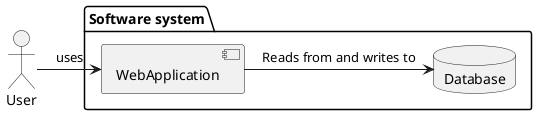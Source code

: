 @startuml

actor "User"

package "Software system" {
  [WebApplication]
  database "Database"
}

User -> [WebApplication] : uses
[WebApplication] -> [Database] : Reads from and writes to


@enduml
